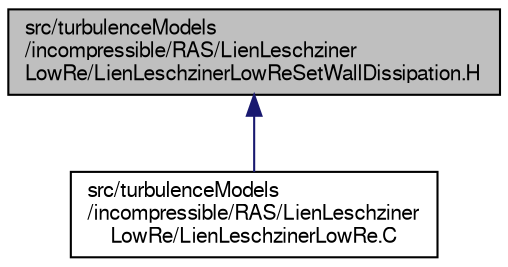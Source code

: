digraph "src/turbulenceModels/incompressible/RAS/LienLeschzinerLowRe/LienLeschzinerLowReSetWallDissipation.H"
{
  bgcolor="transparent";
  edge [fontname="FreeSans",fontsize="10",labelfontname="FreeSans",labelfontsize="10"];
  node [fontname="FreeSans",fontsize="10",shape=record];
  Node1 [label="src/turbulenceModels\l/incompressible/RAS/LienLeschziner\lLowRe/LienLeschzinerLowReSetWallDissipation.H",height=0.2,width=0.4,color="black", fillcolor="grey75", style="filled", fontcolor="black"];
  Node1 -> Node2 [dir="back",color="midnightblue",fontsize="10",style="solid",fontname="FreeSans"];
  Node2 [label="src/turbulenceModels\l/incompressible/RAS/LienLeschziner\lLowRe/LienLeschzinerLowRe.C",height=0.2,width=0.4,color="black",URL="$a17603.html"];
}
